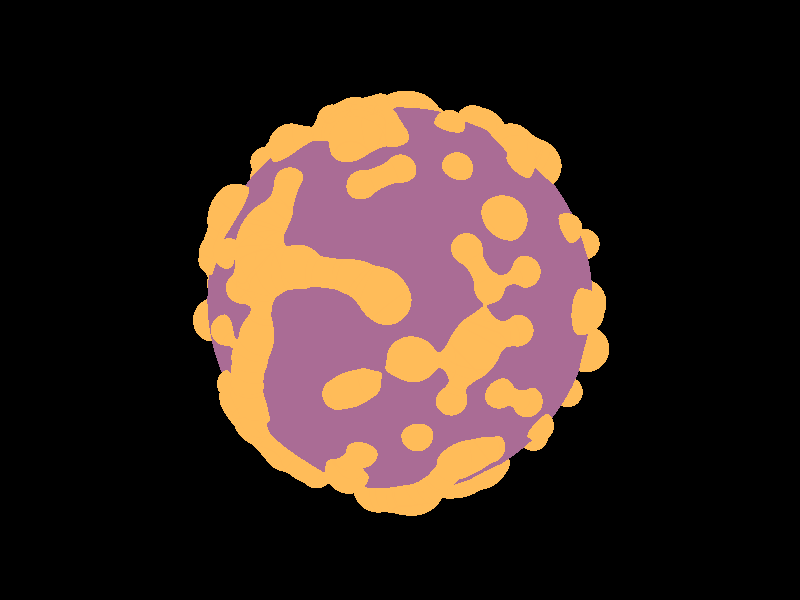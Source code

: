 //#version 3.8;
#include "textures.inc"

// radiosity (global illumination) settings
#default{ finish{ ambient 0 diffuse 1 }}

global_settings {
  radiosity {
    pretrace_start 0.08           // start pretrace at this size
    pretrace_end   0.04           // end pretrace at this size
    count 35                      // higher -> higher quality (1..1600) [35]

    nearest_count 5               // higher -> higher quality (1..10) [5]
    error_bound 1.8               // higher -> smoother, less accurate [1.8]
    recursion_limit 3             // how much interreflections are calculated (1..5+) [3]

    low_error_factor .5           // reduce error_bound during last pretrace step
    gray_threshold 0.0            // increase for weakening colors (0..1) [0]
    minimum_reuse 0.015           // reuse of old radiosity samples [0.015]
    brightness 1                  // brightness of radiosity effects (0..1) [1]

    adc_bailout 0.01/2
    //normal on                   // take surface normals into account [off]
    //media on                    // take media into account [off]
    //save_file "file_name"       // save radiosity data
    //load_file "file_name"       // load saved radiosity data
    //always_sample off           // turn sampling in final trace off [on]
    //max_sample 1.0              // maximum brightness of samples
  }

  // assumed_gamma 1
}


camera {
  sky <0,0,1>
  right x * image_width / image_height
  direction <-1,0,0>
  location <30,10,2>
  look_at <0,0,2>
  angle 15
}

global_settings { ambient_light color rgb< 1.0, 1.0, 1.0> }

light_source {
  <10,-10,20>
  color rgb< 1.0, 1.0, 1.0> * 2
}


light_source {
  <-10, 10, 0>
  color rgb< 1.0, 1.0, 1.0> * 2
}


#include "rand.inc"
#declare Random_1 = seed (12433);

blob{ threshold 1
  #local Nr = 0;
  #local EndNr = 200;
  #while (Nr< EndNr)
    sphere{ <0,0,0>, 0.185 , 1.5
            translate VRand_On_Sphere(Random_1)
            texture{ Polished_Chrome
                    pigment{ color rgb< 1.2, 0.5, 0.1> }
                    finish { phong 1 reflection{ 0.35 metallic 0.5 } }
                  }
          }

    #local Nr = Nr + 1;  // next Nr
  #end

  scale 2
  rotate<0,60,0>
  translate<0,0,2>
}

sphere { <0,0,0>, 1
  texture{ pigment{ color rgbt< 0.4, .15, 0.30, 0.86>}
           normal { bumps 1.25 scale 0.02 }
           finish { phong 0.75  }
        }
  scale 2  rotate<0,0,0>  translate <0,0,2>
}
